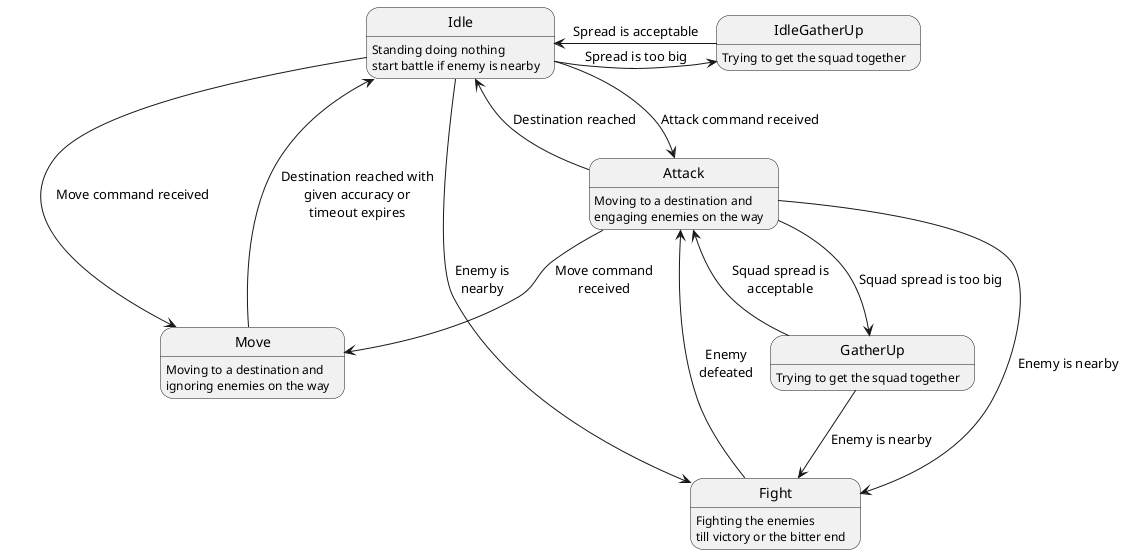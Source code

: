 @startuml squad states

state Idle : Standing doing nothing\nstart battle if enemy is nearby
state Move : Moving to a destination and\nignoring enemies on the way
state Attack : Moving to a destination and\nengaging enemies on the way
state GatherUp : Trying to get the squad together
state Fight : Fighting the enemies\ntill victory or the bitter end
state IdleGatherUp: Trying to get the squad together

Idle --> Move: Move command received
Idle --> Attack: Attack command received
Idle --> Fight: Enemy is\nnearby
Idle -> IdleGatherUp: Spread is too big

Attack --> GatherUp: Squad spread is too big
Attack --> Fight: Enemy is nearby
Attack --> Idle: Destination reached
Attack --> Move: Move command\nreceived

GatherUp --> Attack: Squad spread is\nacceptable
GatherUp --> Fight: Enemy is nearby

Move --> Idle: Destination reached with\ngiven accuracy or\ntimeout expires

Fight --> Attack: Enemy\ndefeated

IdleGatherUp -> Idle: Spread is acceptable

@enduml